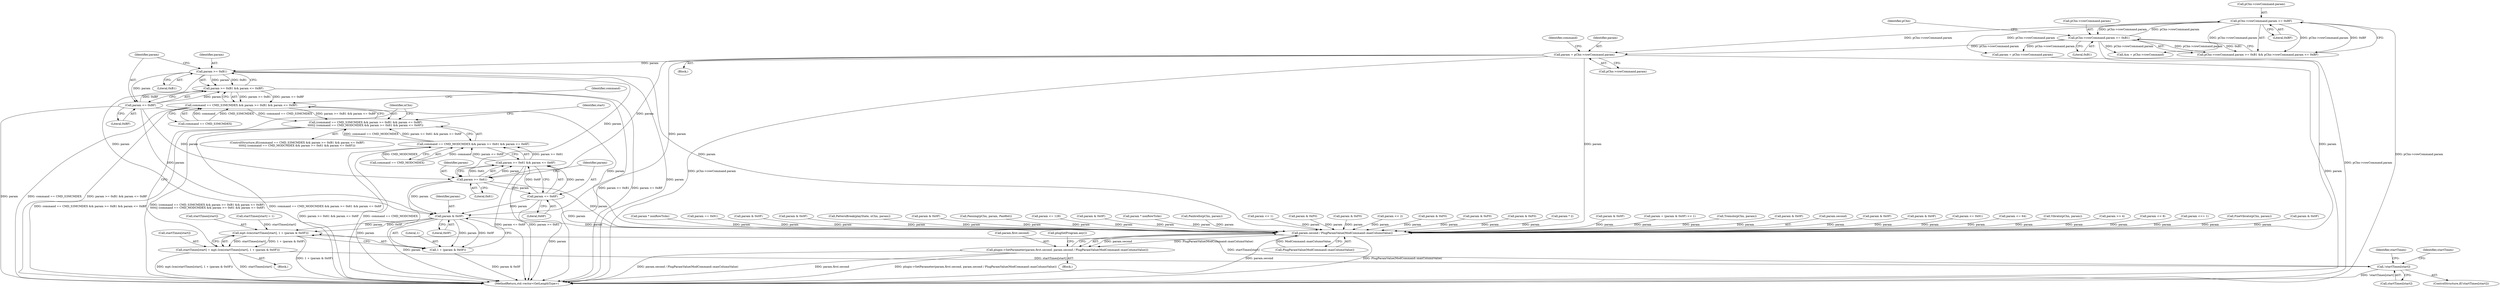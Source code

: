 digraph "0_openmpt_492022c7297ede682161d9c0ec2de15526424e76@pointer" {
"1003398" [label="(Call,param = pChn->rowCommand.param)"];
"1003618" [label="(Call,pChn->rowCommand.param <= 0xBF)"];
"1003611" [label="(Call,pChn->rowCommand.param >= 0xB1)"];
"1003412" [label="(Call,param >= 0xB1)"];
"1003411" [label="(Call,param >= 0xB1 && param <= 0xBF)"];
"1003407" [label="(Call,command == CMD_S3MCMDEX && param >= 0xB1 && param <= 0xBF)"];
"1003406" [label="(Call,(command == CMD_S3MCMDEX && param >= 0xB1 && param <= 0xBF)\n\t\t\t\t\t|| (command == CMD_MODCMDEX && param >= 0x61 && param <= 0x6F))"];
"1003415" [label="(Call,param <= 0xBF)"];
"1003423" [label="(Call,param >= 0x61)"];
"1003422" [label="(Call,param >= 0x61 && param <= 0x6F)"];
"1003418" [label="(Call,command == CMD_MODCMDEX && param >= 0x61 && param <= 0x6F)"];
"1003426" [label="(Call,param <= 0x6F)"];
"1003460" [label="(Call,param & 0x0F)"];
"1003454" [label="(Call,mpt::lcm(startTimes[start], 1 + (param & 0x0F)))"];
"1003450" [label="(Call,startTimes[start] = mpt::lcm(startTimes[start], 1 + (param & 0x0F)))"];
"1003441" [label="(Call,!startTimes[start])"];
"1003458" [label="(Call,1 + (param & 0x0F))"];
"1003873" [label="(Call,param.second / PlugParamValue(ModCommand::maxColumnValue))"];
"1003867" [label="(Call,plugin->SetParameter(param.first.second, param.second / PlugParamValue(ModCommand::maxColumnValue)))"];
"1003398" [label="(Call,param = pChn->rowCommand.param)"];
"1001982" [label="(Call,param <<= 1)"];
"1002206" [label="(Call,FineVibrato(pChn, param))"];
"1003450" [label="(Call,startTimes[start] = mpt::lcm(startTimes[start], 1 + (param & 0x0F)))"];
"1003624" [label="(Literal,0xBF)"];
"1003877" [label="(Call,PlugParamValue(ModCommand::maxColumnValue))"];
"1003868" [label="(Call,param.first.second)"];
"1003426" [label="(Call,param <= 0x6F)"];
"1003610" [label="(Call,pChn->rowCommand.param >= 0xB1 && pChn->rowCommand.param <= 0xBF)"];
"1003452" [label="(Identifier,startTimes)"];
"1003931" [label="(MethodReturn,std::vector<GetLengthType>)"];
"1002183" [label="(Call,param & 0x0F)"];
"1003428" [label="(Literal,0x6F)"];
"1003414" [label="(Literal,0xB1)"];
"1003617" [label="(Literal,0xB1)"];
"1002014" [label="(Call,param * nonRowTicks)"];
"1001555" [label="(Call,param == 0x91)"];
"1002119" [label="(Call,param & 0x0F)"];
"1001151" [label="(Call,param = pChn->rowCommand.param)"];
"1001666" [label="(Call,param & 0x0F)"];
"1003399" [label="(Identifier,param)"];
"1001398" [label="(Call,PatternBreak(playState, nChn, param))"];
"1003619" [label="(Call,pChn->rowCommand.param)"];
"1003447" [label="(Identifier,startTimes)"];
"1003445" [label="(Call,startTimes[start] = 1)"];
"1003442" [label="(Call,startTimes[start])"];
"1002108" [label="(Call,param & 0x0F)"];
"1002144" [label="(Call,Panning(pChn, param, Pan8bit))"];
"1003441" [label="(Call,!startTimes[start])"];
"1001859" [label="(Call,param <= 128)"];
"1001749" [label="(Call,param & 0x0F)"];
"1003461" [label="(Identifier,param)"];
"1002038" [label="(Call,param * nonRowTicks)"];
"1002216" [label="(Call,Panbrello(pChn, param))"];
"1003459" [label="(Literal,1)"];
"1003405" [label="(ControlStructure,if((command == CMD_S3MCMDEX && param >= 0xB1 && param <= 0xBF)\n\t\t\t\t\t|| (command == CMD_MODCMDEX && param >= 0x61 && param <= 0x6F)))"];
"1003412" [label="(Call,param >= 0xB1)"];
"1003621" [label="(Identifier,pChn)"];
"1003388" [label="(Block,)"];
"1003451" [label="(Call,startTimes[start])"];
"1003420" [label="(Identifier,command)"];
"1001955" [label="(Call,param << 1)"];
"1002128" [label="(Call,param & 0xF0)"];
"1003415" [label="(Call,param <= 0xBF)"];
"1003409" [label="(Identifier,command)"];
"1001543" [label="(Call,param & 0xF0)"];
"1003417" [label="(Literal,0xBF)"];
"1001809" [label="(Call,param << 2)"];
"1003422" [label="(Call,param >= 0x61 && param <= 0x6F)"];
"1003462" [label="(Literal,0x0F)"];
"1003427" [label="(Identifier,param)"];
"1002176" [label="(Call,param & 0xF0)"];
"1001737" [label="(Call,param & 0xF0)"];
"1003454" [label="(Call,mpt::lcm(startTimes[start], 1 + (param & 0x0F)))"];
"1003880" [label="(Call,plugSetProgram.any())"];
"1003424" [label="(Identifier,param)"];
"1001660" [label="(Call,param & 0xF0)"];
"1001867" [label="(Call,param * 2)"];
"1002482" [label="(Call,&m = pChn->rowCommand)"];
"1001564" [label="(Call,param & 0x0F)"];
"1003413" [label="(Identifier,param)"];
"1001970" [label="(Call,param = (param & 0x0F) << 1)"];
"1003455" [label="(Call,startTimes[start])"];
"1002211" [label="(Call,Tremolo(pChn, param))"];
"1001728" [label="(Call,param & 0x0F)"];
"1003458" [label="(Call,1 + (param & 0x0F))"];
"1003385" [label="(Identifier,nChn)"];
"1003874" [label="(Call,param.second)"];
"1003611" [label="(Call,pChn->rowCommand.param >= 0xB1)"];
"1003460" [label="(Call,param & 0x0F)"];
"1001570" [label="(Call,param & 0x0F)"];
"1003440" [label="(ControlStructure,if(!startTimes[start]))"];
"1003429" [label="(Block,)"];
"1003400" [label="(Call,pChn->rowCommand.param)"];
"1001653" [label="(Call,param & 0x0F)"];
"1001549" [label="(Call,param <= 0x91)"];
"1002050" [label="(Call,param <= 64)"];
"1003406" [label="(Call,(command == CMD_S3MCMDEX && param >= 0xB1 && param <= 0xBF)\n\t\t\t\t\t|| (command == CMD_MODCMDEX && param >= 0x61 && param <= 0x6F))"];
"1002201" [label="(Call,Vibrato(pChn, param))"];
"1002092" [label="(Call,param >> 4)"];
"1003432" [label="(Identifier,start)"];
"1003411" [label="(Call,param >= 0xB1 && param <= 0xBF)"];
"1003423" [label="(Call,param >= 0x61)"];
"1003873" [label="(Call,param.second / PlugParamValue(ModCommand::maxColumnValue))"];
"1001820" [label="(Call,param << 8)"];
"1003612" [label="(Call,pChn->rowCommand.param)"];
"1003425" [label="(Literal,0x61)"];
"1003857" [label="(Block,)"];
"1003408" [label="(Call,command == CMD_S3MCMDEX)"];
"1003407" [label="(Call,command == CMD_S3MCMDEX && param >= 0xB1 && param <= 0xBF)"];
"1003618" [label="(Call,pChn->rowCommand.param <= 0xBF)"];
"1003418" [label="(Call,command == CMD_MODCMDEX && param >= 0x61 && param <= 0x6F)"];
"1003416" [label="(Identifier,param)"];
"1003419" [label="(Call,command == CMD_MODCMDEX)"];
"1003867" [label="(Call,plugin->SetParameter(param.first.second, param.second / PlugParamValue(ModCommand::maxColumnValue)))"];
"1003398" -> "1003388"  [label="AST: "];
"1003398" -> "1003400"  [label="CFG: "];
"1003399" -> "1003398"  [label="AST: "];
"1003400" -> "1003398"  [label="AST: "];
"1003409" -> "1003398"  [label="CFG: "];
"1003398" -> "1003931"  [label="DDG: param"];
"1003398" -> "1003931"  [label="DDG: pChn->rowCommand.param"];
"1003618" -> "1003398"  [label="DDG: pChn->rowCommand.param"];
"1003611" -> "1003398"  [label="DDG: pChn->rowCommand.param"];
"1003398" -> "1003412"  [label="DDG: param"];
"1003398" -> "1003423"  [label="DDG: param"];
"1003398" -> "1003460"  [label="DDG: param"];
"1003398" -> "1003873"  [label="DDG: param"];
"1003618" -> "1003610"  [label="AST: "];
"1003618" -> "1003624"  [label="CFG: "];
"1003619" -> "1003618"  [label="AST: "];
"1003624" -> "1003618"  [label="AST: "];
"1003610" -> "1003618"  [label="CFG: "];
"1003618" -> "1003931"  [label="DDG: pChn->rowCommand.param"];
"1003618" -> "1001151"  [label="DDG: pChn->rowCommand.param"];
"1003618" -> "1002482"  [label="DDG: pChn->rowCommand.param"];
"1003618" -> "1003611"  [label="DDG: pChn->rowCommand.param"];
"1003618" -> "1003610"  [label="DDG: pChn->rowCommand.param"];
"1003618" -> "1003610"  [label="DDG: 0xBF"];
"1003611" -> "1003618"  [label="DDG: pChn->rowCommand.param"];
"1003611" -> "1003610"  [label="AST: "];
"1003611" -> "1003617"  [label="CFG: "];
"1003612" -> "1003611"  [label="AST: "];
"1003617" -> "1003611"  [label="AST: "];
"1003621" -> "1003611"  [label="CFG: "];
"1003610" -> "1003611"  [label="CFG: "];
"1003611" -> "1003931"  [label="DDG: pChn->rowCommand.param"];
"1003611" -> "1001151"  [label="DDG: pChn->rowCommand.param"];
"1003611" -> "1002482"  [label="DDG: pChn->rowCommand.param"];
"1003611" -> "1003610"  [label="DDG: pChn->rowCommand.param"];
"1003611" -> "1003610"  [label="DDG: 0xB1"];
"1003412" -> "1003411"  [label="AST: "];
"1003412" -> "1003414"  [label="CFG: "];
"1003413" -> "1003412"  [label="AST: "];
"1003414" -> "1003412"  [label="AST: "];
"1003416" -> "1003412"  [label="CFG: "];
"1003411" -> "1003412"  [label="CFG: "];
"1003412" -> "1003931"  [label="DDG: param"];
"1003412" -> "1003411"  [label="DDG: param"];
"1003412" -> "1003411"  [label="DDG: 0xB1"];
"1003412" -> "1003415"  [label="DDG: param"];
"1003412" -> "1003423"  [label="DDG: param"];
"1003412" -> "1003460"  [label="DDG: param"];
"1003412" -> "1003873"  [label="DDG: param"];
"1003411" -> "1003407"  [label="AST: "];
"1003411" -> "1003415"  [label="CFG: "];
"1003415" -> "1003411"  [label="AST: "];
"1003407" -> "1003411"  [label="CFG: "];
"1003411" -> "1003931"  [label="DDG: param <= 0xBF"];
"1003411" -> "1003931"  [label="DDG: param >= 0xB1"];
"1003411" -> "1003407"  [label="DDG: param >= 0xB1"];
"1003411" -> "1003407"  [label="DDG: param <= 0xBF"];
"1003415" -> "1003411"  [label="DDG: param"];
"1003415" -> "1003411"  [label="DDG: 0xBF"];
"1003407" -> "1003406"  [label="AST: "];
"1003407" -> "1003408"  [label="CFG: "];
"1003408" -> "1003407"  [label="AST: "];
"1003420" -> "1003407"  [label="CFG: "];
"1003406" -> "1003407"  [label="CFG: "];
"1003407" -> "1003931"  [label="DDG: command == CMD_S3MCMDEX"];
"1003407" -> "1003931"  [label="DDG: param >= 0xB1 && param <= 0xBF"];
"1003407" -> "1003406"  [label="DDG: command == CMD_S3MCMDEX"];
"1003407" -> "1003406"  [label="DDG: param >= 0xB1 && param <= 0xBF"];
"1003408" -> "1003407"  [label="DDG: command"];
"1003408" -> "1003407"  [label="DDG: CMD_S3MCMDEX"];
"1003406" -> "1003405"  [label="AST: "];
"1003406" -> "1003418"  [label="CFG: "];
"1003418" -> "1003406"  [label="AST: "];
"1003432" -> "1003406"  [label="CFG: "];
"1003385" -> "1003406"  [label="CFG: "];
"1003406" -> "1003931"  [label="DDG: command == CMD_MODCMDEX && param >= 0x61 && param <= 0x6F"];
"1003406" -> "1003931"  [label="DDG: command == CMD_S3MCMDEX && param >= 0xB1 && param <= 0xBF"];
"1003406" -> "1003931"  [label="DDG: (command == CMD_S3MCMDEX && param >= 0xB1 && param <= 0xBF)\n\t\t\t\t\t|| (command == CMD_MODCMDEX && param >= 0x61 && param <= 0x6F)"];
"1003418" -> "1003406"  [label="DDG: command == CMD_MODCMDEX"];
"1003418" -> "1003406"  [label="DDG: param >= 0x61 && param <= 0x6F"];
"1003415" -> "1003417"  [label="CFG: "];
"1003416" -> "1003415"  [label="AST: "];
"1003417" -> "1003415"  [label="AST: "];
"1003415" -> "1003931"  [label="DDG: param"];
"1003415" -> "1003423"  [label="DDG: param"];
"1003415" -> "1003460"  [label="DDG: param"];
"1003415" -> "1003873"  [label="DDG: param"];
"1003423" -> "1003422"  [label="AST: "];
"1003423" -> "1003425"  [label="CFG: "];
"1003424" -> "1003423"  [label="AST: "];
"1003425" -> "1003423"  [label="AST: "];
"1003427" -> "1003423"  [label="CFG: "];
"1003422" -> "1003423"  [label="CFG: "];
"1003423" -> "1003931"  [label="DDG: param"];
"1003423" -> "1003422"  [label="DDG: param"];
"1003423" -> "1003422"  [label="DDG: 0x61"];
"1003423" -> "1003426"  [label="DDG: param"];
"1003423" -> "1003460"  [label="DDG: param"];
"1003423" -> "1003873"  [label="DDG: param"];
"1003422" -> "1003418"  [label="AST: "];
"1003422" -> "1003426"  [label="CFG: "];
"1003426" -> "1003422"  [label="AST: "];
"1003418" -> "1003422"  [label="CFG: "];
"1003422" -> "1003931"  [label="DDG: param >= 0x61"];
"1003422" -> "1003931"  [label="DDG: param <= 0x6F"];
"1003422" -> "1003418"  [label="DDG: param >= 0x61"];
"1003422" -> "1003418"  [label="DDG: param <= 0x6F"];
"1003426" -> "1003422"  [label="DDG: param"];
"1003426" -> "1003422"  [label="DDG: 0x6F"];
"1003418" -> "1003419"  [label="CFG: "];
"1003419" -> "1003418"  [label="AST: "];
"1003418" -> "1003931"  [label="DDG: param >= 0x61 && param <= 0x6F"];
"1003418" -> "1003931"  [label="DDG: command == CMD_MODCMDEX"];
"1003419" -> "1003418"  [label="DDG: command"];
"1003419" -> "1003418"  [label="DDG: CMD_MODCMDEX"];
"1003426" -> "1003428"  [label="CFG: "];
"1003427" -> "1003426"  [label="AST: "];
"1003428" -> "1003426"  [label="AST: "];
"1003426" -> "1003931"  [label="DDG: param"];
"1003426" -> "1003460"  [label="DDG: param"];
"1003426" -> "1003873"  [label="DDG: param"];
"1003460" -> "1003458"  [label="AST: "];
"1003460" -> "1003462"  [label="CFG: "];
"1003461" -> "1003460"  [label="AST: "];
"1003462" -> "1003460"  [label="AST: "];
"1003458" -> "1003460"  [label="CFG: "];
"1003460" -> "1003931"  [label="DDG: param"];
"1003460" -> "1003454"  [label="DDG: param"];
"1003460" -> "1003454"  [label="DDG: 0x0F"];
"1003460" -> "1003458"  [label="DDG: param"];
"1003460" -> "1003458"  [label="DDG: 0x0F"];
"1003460" -> "1003873"  [label="DDG: param"];
"1003454" -> "1003450"  [label="AST: "];
"1003454" -> "1003458"  [label="CFG: "];
"1003455" -> "1003454"  [label="AST: "];
"1003458" -> "1003454"  [label="AST: "];
"1003450" -> "1003454"  [label="CFG: "];
"1003454" -> "1003931"  [label="DDG: 1 + (param & 0x0F)"];
"1003454" -> "1003450"  [label="DDG: startTimes[start]"];
"1003454" -> "1003450"  [label="DDG: 1 + (param & 0x0F)"];
"1003445" -> "1003454"  [label="DDG: startTimes[start]"];
"1003441" -> "1003454"  [label="DDG: startTimes[start]"];
"1003450" -> "1003429"  [label="AST: "];
"1003451" -> "1003450"  [label="AST: "];
"1003385" -> "1003450"  [label="CFG: "];
"1003450" -> "1003931"  [label="DDG: startTimes[start]"];
"1003450" -> "1003931"  [label="DDG: mpt::lcm(startTimes[start], 1 + (param & 0x0F))"];
"1003450" -> "1003441"  [label="DDG: startTimes[start]"];
"1003441" -> "1003440"  [label="AST: "];
"1003441" -> "1003442"  [label="CFG: "];
"1003442" -> "1003441"  [label="AST: "];
"1003447" -> "1003441"  [label="CFG: "];
"1003452" -> "1003441"  [label="CFG: "];
"1003441" -> "1003931"  [label="DDG: !startTimes[start]"];
"1003459" -> "1003458"  [label="AST: "];
"1003458" -> "1003931"  [label="DDG: param & 0x0F"];
"1003873" -> "1003867"  [label="AST: "];
"1003873" -> "1003877"  [label="CFG: "];
"1003874" -> "1003873"  [label="AST: "];
"1003877" -> "1003873"  [label="AST: "];
"1003867" -> "1003873"  [label="CFG: "];
"1003873" -> "1003931"  [label="DDG: param.second"];
"1003873" -> "1003931"  [label="DDG: PlugParamValue(ModCommand::maxColumnValue)"];
"1003873" -> "1003867"  [label="DDG: param.second"];
"1003873" -> "1003867"  [label="DDG: PlugParamValue(ModCommand::maxColumnValue)"];
"1002183" -> "1003873"  [label="DDG: param"];
"1001555" -> "1003873"  [label="DDG: param"];
"1002050" -> "1003873"  [label="DDG: param"];
"1001728" -> "1003873"  [label="DDG: param"];
"1002128" -> "1003873"  [label="DDG: param"];
"1002119" -> "1003873"  [label="DDG: param"];
"1002211" -> "1003873"  [label="DDG: param"];
"1002014" -> "1003873"  [label="DDG: param"];
"1001543" -> "1003873"  [label="DDG: param"];
"1002144" -> "1003873"  [label="DDG: param"];
"1001749" -> "1003873"  [label="DDG: param"];
"1001653" -> "1003873"  [label="DDG: param"];
"1001564" -> "1003873"  [label="DDG: param"];
"1002092" -> "1003873"  [label="DDG: param"];
"1001666" -> "1003873"  [label="DDG: param"];
"1001151" -> "1003873"  [label="DDG: param"];
"1002206" -> "1003873"  [label="DDG: param"];
"1001867" -> "1003873"  [label="DDG: param"];
"1001570" -> "1003873"  [label="DDG: param"];
"1001809" -> "1003873"  [label="DDG: param"];
"1002176" -> "1003873"  [label="DDG: param"];
"1001660" -> "1003873"  [label="DDG: param"];
"1001820" -> "1003873"  [label="DDG: param"];
"1002108" -> "1003873"  [label="DDG: param"];
"1001955" -> "1003873"  [label="DDG: param"];
"1001398" -> "1003873"  [label="DDG: param"];
"1002216" -> "1003873"  [label="DDG: param"];
"1002038" -> "1003873"  [label="DDG: param"];
"1001737" -> "1003873"  [label="DDG: param"];
"1001859" -> "1003873"  [label="DDG: param"];
"1001549" -> "1003873"  [label="DDG: param"];
"1002201" -> "1003873"  [label="DDG: param"];
"1001982" -> "1003873"  [label="DDG: param"];
"1001970" -> "1003873"  [label="DDG: param"];
"1003877" -> "1003873"  [label="DDG: ModCommand::maxColumnValue"];
"1003867" -> "1003857"  [label="AST: "];
"1003868" -> "1003867"  [label="AST: "];
"1003880" -> "1003867"  [label="CFG: "];
"1003867" -> "1003931"  [label="DDG: plugin->SetParameter(param.first.second, param.second / PlugParamValue(ModCommand::maxColumnValue))"];
"1003867" -> "1003931"  [label="DDG: param.second / PlugParamValue(ModCommand::maxColumnValue)"];
"1003867" -> "1003931"  [label="DDG: param.first.second"];
}
